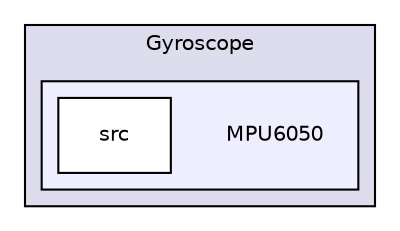 digraph "/media/nicolas/A600540B0053E13B/Users/nicolas/Documents/Ecole/ISEN/Projet/Coupe de France/Module Cerveau/Gyroscope/MPU6050" {
  compound=true
  node [ fontsize="10", fontname="Helvetica"];
  edge [ labelfontsize="10", labelfontname="Helvetica"];
  subgraph clusterdir_feadfc95ae9f5de82716cc949c76fb66 {
    graph [ bgcolor="#ddddee", pencolor="black", label="Gyroscope" fontname="Helvetica", fontsize="10", URL="dir_feadfc95ae9f5de82716cc949c76fb66.html"]
  subgraph clusterdir_2d1f23b58b8263e9463c4ee55a9c6070 {
    graph [ bgcolor="#eeeeff", pencolor="black", label="" URL="dir_2d1f23b58b8263e9463c4ee55a9c6070.html"];
    dir_2d1f23b58b8263e9463c4ee55a9c6070 [shape=plaintext label="MPU6050"];
    dir_b6883bb9e2694b611848609bfb3e442c [shape=box label="src" color="black" fillcolor="white" style="filled" URL="dir_b6883bb9e2694b611848609bfb3e442c.html"];
  }
  }
}
